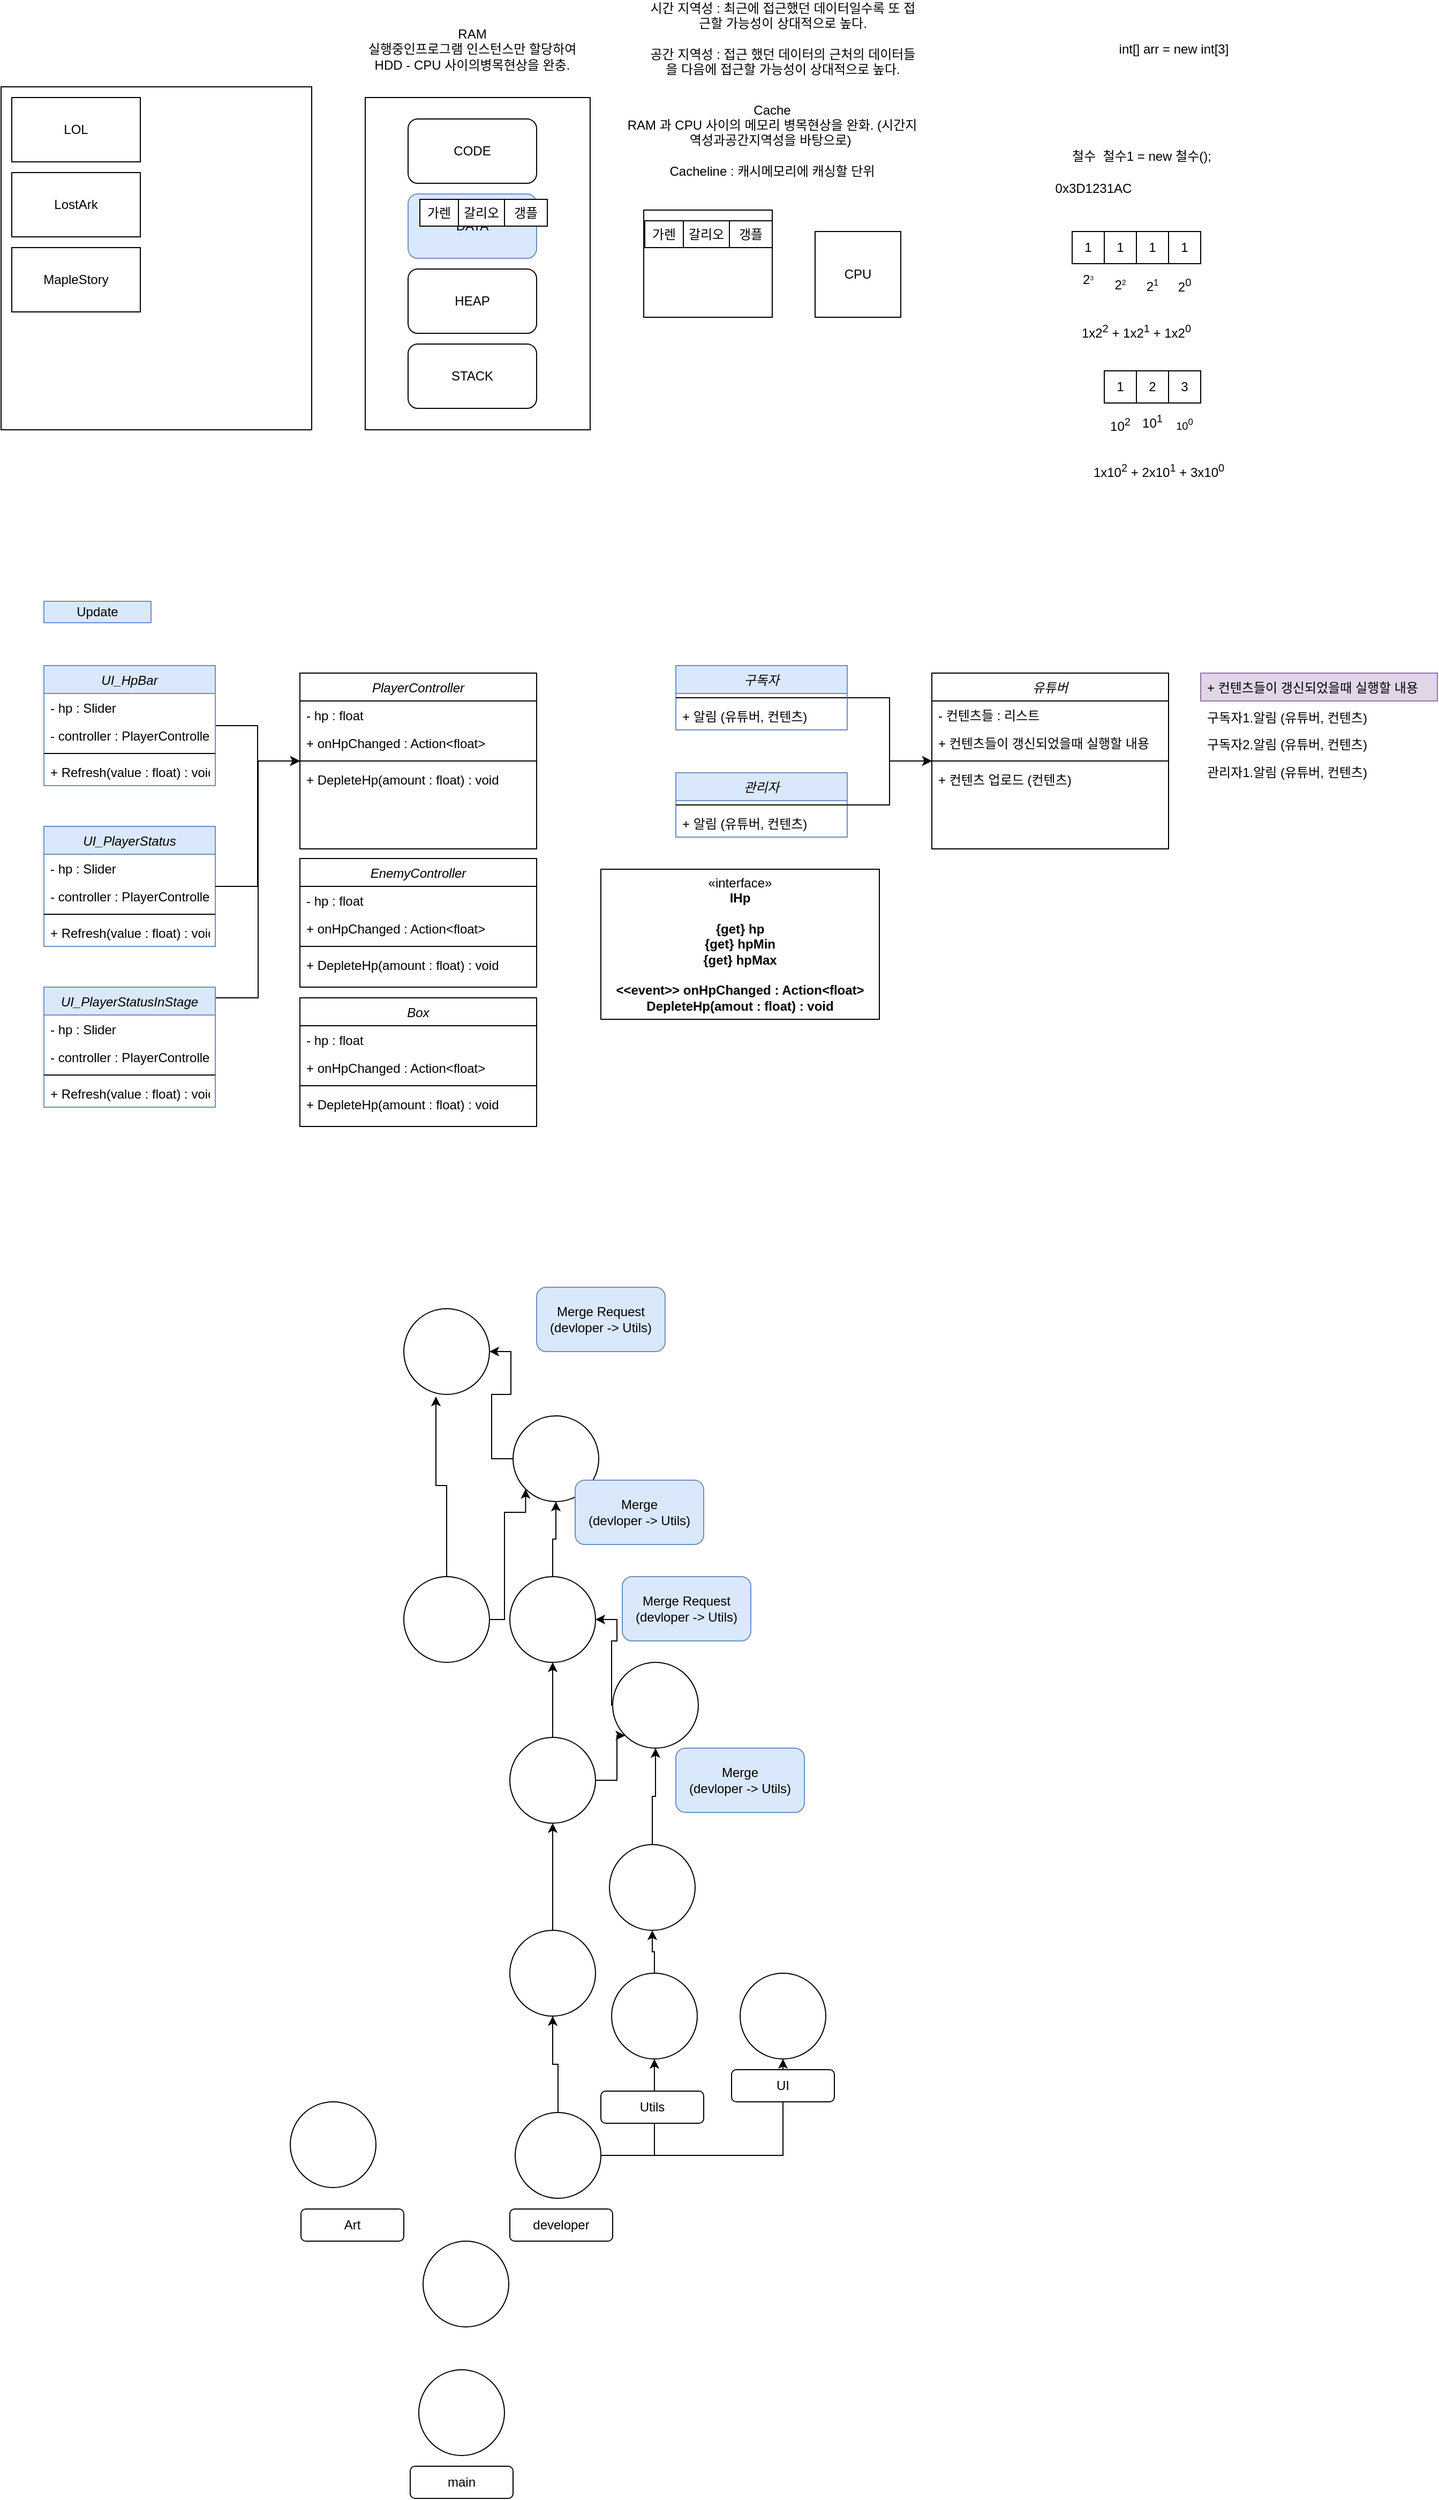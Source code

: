 <mxfile version="23.1.5" type="device">
  <diagram id="C5RBs43oDa-KdzZeNtuy" name="Page-1">
    <mxGraphModel dx="1434" dy="1949" grid="1" gridSize="10" guides="1" tooltips="1" connect="1" arrows="1" fold="1" page="1" pageScale="1" pageWidth="827" pageHeight="1169" math="0" shadow="0">
      <root>
        <mxCell id="WIyWlLk6GJQsqaUBKTNV-0" />
        <mxCell id="WIyWlLk6GJQsqaUBKTNV-1" parent="WIyWlLk6GJQsqaUBKTNV-0" />
        <mxCell id="0BfoN-vkNPgfxa_tuiva-5" value="" style="rounded=0;whiteSpace=wrap;html=1;" parent="WIyWlLk6GJQsqaUBKTNV-1" vertex="1">
          <mxGeometry x="340" y="20" width="210" height="310" as="geometry" />
        </mxCell>
        <mxCell id="zkfFHV4jXpPFQw0GAbJ--0" value="PlayerController" style="swimlane;fontStyle=2;align=center;verticalAlign=top;childLayout=stackLayout;horizontal=1;startSize=26;horizontalStack=0;resizeParent=1;resizeLast=0;collapsible=1;marginBottom=0;rounded=0;shadow=0;strokeWidth=1;" parent="WIyWlLk6GJQsqaUBKTNV-1" vertex="1">
          <mxGeometry x="279" y="557" width="221" height="164" as="geometry">
            <mxRectangle x="230" y="140" width="160" height="26" as="alternateBounds" />
          </mxGeometry>
        </mxCell>
        <mxCell id="zkfFHV4jXpPFQw0GAbJ--1" value="- hp : float" style="text;align=left;verticalAlign=top;spacingLeft=4;spacingRight=4;overflow=hidden;rotatable=0;points=[[0,0.5],[1,0.5]];portConstraint=eastwest;" parent="zkfFHV4jXpPFQw0GAbJ--0" vertex="1">
          <mxGeometry y="26" width="221" height="26" as="geometry" />
        </mxCell>
        <mxCell id="0BfoN-vkNPgfxa_tuiva-105" value="+ onHpChanged : Action&lt;float&gt;" style="text;align=left;verticalAlign=top;spacingLeft=4;spacingRight=4;overflow=hidden;rotatable=0;points=[[0,0.5],[1,0.5]];portConstraint=eastwest;" parent="zkfFHV4jXpPFQw0GAbJ--0" vertex="1">
          <mxGeometry y="52" width="221" height="26" as="geometry" />
        </mxCell>
        <mxCell id="zkfFHV4jXpPFQw0GAbJ--4" value="" style="line;html=1;strokeWidth=1;align=left;verticalAlign=middle;spacingTop=-1;spacingLeft=3;spacingRight=3;rotatable=0;labelPosition=right;points=[];portConstraint=eastwest;" parent="zkfFHV4jXpPFQw0GAbJ--0" vertex="1">
          <mxGeometry y="78" width="221" height="8" as="geometry" />
        </mxCell>
        <mxCell id="0BfoN-vkNPgfxa_tuiva-48" value="+ DepleteHp(amount : float) : void" style="text;align=left;verticalAlign=top;spacingLeft=4;spacingRight=4;overflow=hidden;rotatable=0;points=[[0,0.5],[1,0.5]];portConstraint=eastwest;" parent="zkfFHV4jXpPFQw0GAbJ--0" vertex="1">
          <mxGeometry y="86" width="221" height="26" as="geometry" />
        </mxCell>
        <mxCell id="0BfoN-vkNPgfxa_tuiva-0" value="CODE" style="rounded=1;whiteSpace=wrap;html=1;" parent="WIyWlLk6GJQsqaUBKTNV-1" vertex="1">
          <mxGeometry x="380" y="40" width="120" height="60" as="geometry" />
        </mxCell>
        <mxCell id="0BfoN-vkNPgfxa_tuiva-1" value="DATA" style="rounded=1;whiteSpace=wrap;html=1;fillColor=#dae8fc;strokeColor=#6c8ebf;" parent="WIyWlLk6GJQsqaUBKTNV-1" vertex="1">
          <mxGeometry x="380" y="110" width="120" height="60" as="geometry" />
        </mxCell>
        <mxCell id="0BfoN-vkNPgfxa_tuiva-2" value="HEAP" style="rounded=1;whiteSpace=wrap;html=1;" parent="WIyWlLk6GJQsqaUBKTNV-1" vertex="1">
          <mxGeometry x="380" y="180" width="120" height="60" as="geometry" />
        </mxCell>
        <mxCell id="0BfoN-vkNPgfxa_tuiva-3" value="STACK" style="rounded=1;whiteSpace=wrap;html=1;" parent="WIyWlLk6GJQsqaUBKTNV-1" vertex="1">
          <mxGeometry x="380" y="250" width="120" height="60" as="geometry" />
        </mxCell>
        <mxCell id="0BfoN-vkNPgfxa_tuiva-6" value="" style="rounded=0;whiteSpace=wrap;html=1;" parent="WIyWlLk6GJQsqaUBKTNV-1" vertex="1">
          <mxGeometry y="10" width="290" height="320" as="geometry" />
        </mxCell>
        <mxCell id="0BfoN-vkNPgfxa_tuiva-7" value="CPU" style="whiteSpace=wrap;html=1;aspect=fixed;" parent="WIyWlLk6GJQsqaUBKTNV-1" vertex="1">
          <mxGeometry x="760" y="145" width="80" height="80" as="geometry" />
        </mxCell>
        <mxCell id="0BfoN-vkNPgfxa_tuiva-8" value="LOL" style="rounded=0;whiteSpace=wrap;html=1;" parent="WIyWlLk6GJQsqaUBKTNV-1" vertex="1">
          <mxGeometry x="10" y="20" width="120" height="60" as="geometry" />
        </mxCell>
        <mxCell id="0BfoN-vkNPgfxa_tuiva-9" value="LostArk" style="rounded=0;whiteSpace=wrap;html=1;" parent="WIyWlLk6GJQsqaUBKTNV-1" vertex="1">
          <mxGeometry x="10" y="90" width="120" height="60" as="geometry" />
        </mxCell>
        <mxCell id="0BfoN-vkNPgfxa_tuiva-10" value="MapleStory" style="rounded=0;whiteSpace=wrap;html=1;" parent="WIyWlLk6GJQsqaUBKTNV-1" vertex="1">
          <mxGeometry x="10" y="160" width="120" height="60" as="geometry" />
        </mxCell>
        <mxCell id="0BfoN-vkNPgfxa_tuiva-11" value="int[] arr = new int[3]" style="text;html=1;align=center;verticalAlign=middle;whiteSpace=wrap;rounded=0;" parent="WIyWlLk6GJQsqaUBKTNV-1" vertex="1">
          <mxGeometry x="1020" y="-40" width="150" height="30" as="geometry" />
        </mxCell>
        <mxCell id="0BfoN-vkNPgfxa_tuiva-12" value="0x3D1231AC" style="text;html=1;align=center;verticalAlign=middle;whiteSpace=wrap;rounded=0;" parent="WIyWlLk6GJQsqaUBKTNV-1" vertex="1">
          <mxGeometry x="980" y="90" width="80" height="30" as="geometry" />
        </mxCell>
        <mxCell id="0BfoN-vkNPgfxa_tuiva-13" value="철수&amp;nbsp; 철수1 = new 철수();" style="text;html=1;align=center;verticalAlign=middle;whiteSpace=wrap;rounded=0;" parent="WIyWlLk6GJQsqaUBKTNV-1" vertex="1">
          <mxGeometry x="980" y="50" width="170" height="50" as="geometry" />
        </mxCell>
        <mxCell id="0BfoN-vkNPgfxa_tuiva-15" value="1" style="whiteSpace=wrap;html=1;aspect=fixed;" parent="WIyWlLk6GJQsqaUBKTNV-1" vertex="1">
          <mxGeometry x="1090" y="145" width="30" height="30" as="geometry" />
        </mxCell>
        <mxCell id="0BfoN-vkNPgfxa_tuiva-16" value="2&lt;sup&gt;0&lt;/sup&gt;" style="text;html=1;align=center;verticalAlign=middle;whiteSpace=wrap;rounded=0;" parent="WIyWlLk6GJQsqaUBKTNV-1" vertex="1">
          <mxGeometry x="1090" y="180" width="30" height="30" as="geometry" />
        </mxCell>
        <mxCell id="0BfoN-vkNPgfxa_tuiva-17" value="1" style="whiteSpace=wrap;html=1;aspect=fixed;" parent="WIyWlLk6GJQsqaUBKTNV-1" vertex="1">
          <mxGeometry x="1060" y="145" width="30" height="30" as="geometry" />
        </mxCell>
        <mxCell id="0BfoN-vkNPgfxa_tuiva-18" value="2&lt;span style=&quot;font-size: 10px;&quot;&gt;&lt;sup&gt;1&lt;/sup&gt;&lt;/span&gt;" style="text;html=1;align=center;verticalAlign=middle;whiteSpace=wrap;rounded=0;" parent="WIyWlLk6GJQsqaUBKTNV-1" vertex="1">
          <mxGeometry x="1060" y="180" width="30" height="30" as="geometry" />
        </mxCell>
        <mxCell id="0BfoN-vkNPgfxa_tuiva-19" value="1" style="whiteSpace=wrap;html=1;aspect=fixed;" parent="WIyWlLk6GJQsqaUBKTNV-1" vertex="1">
          <mxGeometry x="1030" y="145" width="30" height="30" as="geometry" />
        </mxCell>
        <mxCell id="0BfoN-vkNPgfxa_tuiva-20" value="2&lt;span style=&quot;font-size: 8.333px;&quot;&gt;&lt;sup&gt;2&lt;/sup&gt;&lt;/span&gt;" style="text;html=1;align=center;verticalAlign=middle;whiteSpace=wrap;rounded=0;" parent="WIyWlLk6GJQsqaUBKTNV-1" vertex="1">
          <mxGeometry x="1030" y="180" width="30" height="30" as="geometry" />
        </mxCell>
        <mxCell id="0BfoN-vkNPgfxa_tuiva-22" value="1x2&lt;sup&gt;2&lt;/sup&gt; + 1x2&lt;sup&gt;1&lt;/sup&gt; + 1x2&lt;sup&gt;0&lt;/sup&gt;" style="text;html=1;align=center;verticalAlign=middle;whiteSpace=wrap;rounded=0;" parent="WIyWlLk6GJQsqaUBKTNV-1" vertex="1">
          <mxGeometry x="990" y="210" width="140" height="55" as="geometry" />
        </mxCell>
        <mxCell id="0BfoN-vkNPgfxa_tuiva-23" value="1" style="whiteSpace=wrap;html=1;aspect=fixed;" parent="WIyWlLk6GJQsqaUBKTNV-1" vertex="1">
          <mxGeometry x="1000" y="145" width="30" height="30" as="geometry" />
        </mxCell>
        <mxCell id="0BfoN-vkNPgfxa_tuiva-25" value="2&lt;span style=&quot;font-size: 6.944px;&quot;&gt;&lt;sup&gt;3&lt;/sup&gt;&lt;/span&gt;" style="text;html=1;align=center;verticalAlign=middle;whiteSpace=wrap;rounded=0;" parent="WIyWlLk6GJQsqaUBKTNV-1" vertex="1">
          <mxGeometry x="1000" y="175" width="30" height="30" as="geometry" />
        </mxCell>
        <mxCell id="0BfoN-vkNPgfxa_tuiva-26" value="3" style="whiteSpace=wrap;html=1;aspect=fixed;" parent="WIyWlLk6GJQsqaUBKTNV-1" vertex="1">
          <mxGeometry x="1090" y="275" width="30" height="30" as="geometry" />
        </mxCell>
        <mxCell id="0BfoN-vkNPgfxa_tuiva-27" value="&lt;span style=&quot;font-size: 10px;&quot;&gt;10&lt;sup&gt;0&lt;/sup&gt;&lt;/span&gt;" style="text;html=1;align=center;verticalAlign=middle;whiteSpace=wrap;rounded=0;" parent="WIyWlLk6GJQsqaUBKTNV-1" vertex="1">
          <mxGeometry x="1090" y="310" width="30" height="30" as="geometry" />
        </mxCell>
        <mxCell id="0BfoN-vkNPgfxa_tuiva-28" value="2" style="whiteSpace=wrap;html=1;aspect=fixed;" parent="WIyWlLk6GJQsqaUBKTNV-1" vertex="1">
          <mxGeometry x="1060" y="275" width="30" height="30" as="geometry" />
        </mxCell>
        <mxCell id="0BfoN-vkNPgfxa_tuiva-29" value="&lt;sup style=&quot;&quot;&gt;&lt;span style=&quot;font-size: 12px;&quot;&gt;10&lt;sup&gt;1&lt;/sup&gt;&lt;/span&gt;&lt;/sup&gt;" style="text;html=1;align=center;verticalAlign=middle;whiteSpace=wrap;rounded=0;" parent="WIyWlLk6GJQsqaUBKTNV-1" vertex="1">
          <mxGeometry x="1060" y="310" width="30" height="30" as="geometry" />
        </mxCell>
        <mxCell id="0BfoN-vkNPgfxa_tuiva-30" value="1" style="whiteSpace=wrap;html=1;aspect=fixed;" parent="WIyWlLk6GJQsqaUBKTNV-1" vertex="1">
          <mxGeometry x="1030" y="275" width="30" height="30" as="geometry" />
        </mxCell>
        <mxCell id="0BfoN-vkNPgfxa_tuiva-31" value="10&lt;sup&gt;2&lt;/sup&gt;" style="text;html=1;align=center;verticalAlign=middle;whiteSpace=wrap;rounded=0;" parent="WIyWlLk6GJQsqaUBKTNV-1" vertex="1">
          <mxGeometry x="1030" y="310" width="30" height="30" as="geometry" />
        </mxCell>
        <mxCell id="0BfoN-vkNPgfxa_tuiva-32" value="1x10&lt;sup&gt;2&lt;/sup&gt; + 2x10&lt;sup&gt;1&lt;/sup&gt; + 3x10&lt;sup&gt;0&lt;/sup&gt;" style="text;html=1;align=center;verticalAlign=middle;whiteSpace=wrap;rounded=0;" parent="WIyWlLk6GJQsqaUBKTNV-1" vertex="1">
          <mxGeometry x="1011" y="340" width="140" height="55" as="geometry" />
        </mxCell>
        <mxCell id="0BfoN-vkNPgfxa_tuiva-33" value="RAM&lt;br&gt;실행중인프로그램 인스턴스만 할당하여 HDD - CPU 사이의병목현상을 완충." style="text;html=1;align=center;verticalAlign=middle;whiteSpace=wrap;rounded=0;" parent="WIyWlLk6GJQsqaUBKTNV-1" vertex="1">
          <mxGeometry x="330" y="-60" width="220" height="70" as="geometry" />
        </mxCell>
        <mxCell id="0BfoN-vkNPgfxa_tuiva-34" value="시간 지역성 : 최근에 접근했던 데이터일수록 또 접근할 가능성이 상대적으로 높다.&lt;br&gt;&lt;br&gt;공간 지역성 : 접근 했던 데이터의 근처의 데이터들을 다음에 접근할 가능성이 상대적으로 높다." style="text;html=1;align=center;verticalAlign=middle;whiteSpace=wrap;rounded=0;" parent="WIyWlLk6GJQsqaUBKTNV-1" vertex="1">
          <mxGeometry x="600" y="-70" width="260" height="70" as="geometry" />
        </mxCell>
        <mxCell id="0BfoN-vkNPgfxa_tuiva-35" value="" style="rounded=0;whiteSpace=wrap;html=1;" parent="WIyWlLk6GJQsqaUBKTNV-1" vertex="1">
          <mxGeometry x="600" y="125" width="120" height="100" as="geometry" />
        </mxCell>
        <mxCell id="0BfoN-vkNPgfxa_tuiva-36" value="가렌" style="rounded=0;whiteSpace=wrap;html=1;" parent="WIyWlLk6GJQsqaUBKTNV-1" vertex="1">
          <mxGeometry x="391" y="115" width="36" height="25" as="geometry" />
        </mxCell>
        <mxCell id="0BfoN-vkNPgfxa_tuiva-37" value="갈리오" style="rounded=0;whiteSpace=wrap;html=1;" parent="WIyWlLk6GJQsqaUBKTNV-1" vertex="1">
          <mxGeometry x="427" y="115" width="43" height="25" as="geometry" />
        </mxCell>
        <mxCell id="0BfoN-vkNPgfxa_tuiva-38" value="갱플" style="rounded=0;whiteSpace=wrap;html=1;" parent="WIyWlLk6GJQsqaUBKTNV-1" vertex="1">
          <mxGeometry x="470" y="115" width="40" height="25" as="geometry" />
        </mxCell>
        <mxCell id="0BfoN-vkNPgfxa_tuiva-40" value="가렌" style="rounded=0;whiteSpace=wrap;html=1;" parent="WIyWlLk6GJQsqaUBKTNV-1" vertex="1">
          <mxGeometry x="601" y="135" width="36" height="25" as="geometry" />
        </mxCell>
        <mxCell id="0BfoN-vkNPgfxa_tuiva-41" value="갈리오" style="rounded=0;whiteSpace=wrap;html=1;" parent="WIyWlLk6GJQsqaUBKTNV-1" vertex="1">
          <mxGeometry x="637" y="135" width="43" height="25" as="geometry" />
        </mxCell>
        <mxCell id="0BfoN-vkNPgfxa_tuiva-42" value="갱플" style="rounded=0;whiteSpace=wrap;html=1;" parent="WIyWlLk6GJQsqaUBKTNV-1" vertex="1">
          <mxGeometry x="680" y="135" width="40" height="25" as="geometry" />
        </mxCell>
        <mxCell id="0BfoN-vkNPgfxa_tuiva-44" value="Cache&lt;div&gt;RAM 과 CPU 사이의 메모리 병목현상을 완화. (시간지역성과공간지역성을 바탕으로)&amp;nbsp;&lt;/div&gt;&lt;div&gt;&lt;br&gt;&lt;/div&gt;&lt;div&gt;Cacheline : 캐시메모리에 캐싱할 단위&lt;/div&gt;" style="text;html=1;align=center;verticalAlign=middle;whiteSpace=wrap;rounded=0;" parent="WIyWlLk6GJQsqaUBKTNV-1" vertex="1">
          <mxGeometry x="580" y="20" width="280" height="80" as="geometry" />
        </mxCell>
        <mxCell id="0BfoN-vkNPgfxa_tuiva-64" style="edgeStyle=orthogonalEdgeStyle;rounded=0;orthogonalLoop=1;jettySize=auto;html=1;" parent="WIyWlLk6GJQsqaUBKTNV-1" source="0BfoN-vkNPgfxa_tuiva-45" target="zkfFHV4jXpPFQw0GAbJ--0" edge="1">
          <mxGeometry relative="1" as="geometry" />
        </mxCell>
        <mxCell id="0BfoN-vkNPgfxa_tuiva-45" value="UI_HpBar" style="swimlane;fontStyle=2;align=center;verticalAlign=top;childLayout=stackLayout;horizontal=1;startSize=26;horizontalStack=0;resizeParent=1;resizeLast=0;collapsible=1;marginBottom=0;rounded=0;shadow=0;strokeWidth=1;fillColor=#dae8fc;strokeColor=#6c8ebf;" parent="WIyWlLk6GJQsqaUBKTNV-1" vertex="1">
          <mxGeometry x="40" y="550" width="160" height="112" as="geometry">
            <mxRectangle x="230" y="140" width="160" height="26" as="alternateBounds" />
          </mxGeometry>
        </mxCell>
        <mxCell id="0BfoN-vkNPgfxa_tuiva-46" value="- hp : Slider" style="text;align=left;verticalAlign=top;spacingLeft=4;spacingRight=4;overflow=hidden;rotatable=0;points=[[0,0.5],[1,0.5]];portConstraint=eastwest;" parent="0BfoN-vkNPgfxa_tuiva-45" vertex="1">
          <mxGeometry y="26" width="160" height="26" as="geometry" />
        </mxCell>
        <mxCell id="0BfoN-vkNPgfxa_tuiva-67" value="- controller : PlayerController" style="text;align=left;verticalAlign=top;spacingLeft=4;spacingRight=4;overflow=hidden;rotatable=0;points=[[0,0.5],[1,0.5]];portConstraint=eastwest;" parent="0BfoN-vkNPgfxa_tuiva-45" vertex="1">
          <mxGeometry y="52" width="160" height="26" as="geometry" />
        </mxCell>
        <mxCell id="0BfoN-vkNPgfxa_tuiva-47" value="" style="line;html=1;strokeWidth=1;align=left;verticalAlign=middle;spacingTop=-1;spacingLeft=3;spacingRight=3;rotatable=0;labelPosition=right;points=[];portConstraint=eastwest;" parent="0BfoN-vkNPgfxa_tuiva-45" vertex="1">
          <mxGeometry y="78" width="160" height="8" as="geometry" />
        </mxCell>
        <mxCell id="0BfoN-vkNPgfxa_tuiva-50" value="+ Refresh(value : float) : void" style="text;align=left;verticalAlign=top;spacingLeft=4;spacingRight=4;overflow=hidden;rotatable=0;points=[[0,0.5],[1,0.5]];portConstraint=eastwest;" parent="0BfoN-vkNPgfxa_tuiva-45" vertex="1">
          <mxGeometry y="86" width="160" height="26" as="geometry" />
        </mxCell>
        <mxCell id="0BfoN-vkNPgfxa_tuiva-52" value="UI_PlayerStatus" style="swimlane;fontStyle=2;align=center;verticalAlign=top;childLayout=stackLayout;horizontal=1;startSize=26;horizontalStack=0;resizeParent=1;resizeLast=0;collapsible=1;marginBottom=0;rounded=0;shadow=0;strokeWidth=1;fillColor=#dae8fc;strokeColor=#6c8ebf;" parent="WIyWlLk6GJQsqaUBKTNV-1" vertex="1">
          <mxGeometry x="40" y="700" width="160" height="112" as="geometry">
            <mxRectangle x="230" y="140" width="160" height="26" as="alternateBounds" />
          </mxGeometry>
        </mxCell>
        <mxCell id="0BfoN-vkNPgfxa_tuiva-53" value="- hp : Slider" style="text;align=left;verticalAlign=top;spacingLeft=4;spacingRight=4;overflow=hidden;rotatable=0;points=[[0,0.5],[1,0.5]];portConstraint=eastwest;" parent="0BfoN-vkNPgfxa_tuiva-52" vertex="1">
          <mxGeometry y="26" width="160" height="26" as="geometry" />
        </mxCell>
        <mxCell id="0BfoN-vkNPgfxa_tuiva-68" value="- controller : PlayerController" style="text;align=left;verticalAlign=top;spacingLeft=4;spacingRight=4;overflow=hidden;rotatable=0;points=[[0,0.5],[1,0.5]];portConstraint=eastwest;" parent="0BfoN-vkNPgfxa_tuiva-52" vertex="1">
          <mxGeometry y="52" width="160" height="26" as="geometry" />
        </mxCell>
        <mxCell id="0BfoN-vkNPgfxa_tuiva-54" value="" style="line;html=1;strokeWidth=1;align=left;verticalAlign=middle;spacingTop=-1;spacingLeft=3;spacingRight=3;rotatable=0;labelPosition=right;points=[];portConstraint=eastwest;" parent="0BfoN-vkNPgfxa_tuiva-52" vertex="1">
          <mxGeometry y="78" width="160" height="8" as="geometry" />
        </mxCell>
        <mxCell id="0BfoN-vkNPgfxa_tuiva-55" value="+ Refresh(value : float) : void" style="text;align=left;verticalAlign=top;spacingLeft=4;spacingRight=4;overflow=hidden;rotatable=0;points=[[0,0.5],[1,0.5]];portConstraint=eastwest;" parent="0BfoN-vkNPgfxa_tuiva-52" vertex="1">
          <mxGeometry y="86" width="160" height="26" as="geometry" />
        </mxCell>
        <mxCell id="0BfoN-vkNPgfxa_tuiva-66" style="edgeStyle=orthogonalEdgeStyle;rounded=0;orthogonalLoop=1;jettySize=auto;html=1;" parent="WIyWlLk6GJQsqaUBKTNV-1" source="0BfoN-vkNPgfxa_tuiva-56" target="zkfFHV4jXpPFQw0GAbJ--0" edge="1">
          <mxGeometry relative="1" as="geometry">
            <Array as="points">
              <mxPoint x="240" y="860" />
              <mxPoint x="240" y="639" />
            </Array>
          </mxGeometry>
        </mxCell>
        <mxCell id="0BfoN-vkNPgfxa_tuiva-56" value="UI_PlayerStatusInStage" style="swimlane;fontStyle=2;align=center;verticalAlign=top;childLayout=stackLayout;horizontal=1;startSize=26;horizontalStack=0;resizeParent=1;resizeLast=0;collapsible=1;marginBottom=0;rounded=0;shadow=0;strokeWidth=1;fillColor=#dae8fc;strokeColor=#6c8ebf;" parent="WIyWlLk6GJQsqaUBKTNV-1" vertex="1">
          <mxGeometry x="40" y="850" width="160" height="112" as="geometry">
            <mxRectangle x="230" y="140" width="160" height="26" as="alternateBounds" />
          </mxGeometry>
        </mxCell>
        <mxCell id="0BfoN-vkNPgfxa_tuiva-57" value="- hp : Slider" style="text;align=left;verticalAlign=top;spacingLeft=4;spacingRight=4;overflow=hidden;rotatable=0;points=[[0,0.5],[1,0.5]];portConstraint=eastwest;" parent="0BfoN-vkNPgfxa_tuiva-56" vertex="1">
          <mxGeometry y="26" width="160" height="26" as="geometry" />
        </mxCell>
        <mxCell id="0BfoN-vkNPgfxa_tuiva-69" value="- controller : PlayerController" style="text;align=left;verticalAlign=top;spacingLeft=4;spacingRight=4;overflow=hidden;rotatable=0;points=[[0,0.5],[1,0.5]];portConstraint=eastwest;" parent="0BfoN-vkNPgfxa_tuiva-56" vertex="1">
          <mxGeometry y="52" width="160" height="26" as="geometry" />
        </mxCell>
        <mxCell id="0BfoN-vkNPgfxa_tuiva-58" value="" style="line;html=1;strokeWidth=1;align=left;verticalAlign=middle;spacingTop=-1;spacingLeft=3;spacingRight=3;rotatable=0;labelPosition=right;points=[];portConstraint=eastwest;" parent="0BfoN-vkNPgfxa_tuiva-56" vertex="1">
          <mxGeometry y="78" width="160" height="8" as="geometry" />
        </mxCell>
        <mxCell id="0BfoN-vkNPgfxa_tuiva-59" value="+ Refresh(value : float) : void" style="text;align=left;verticalAlign=top;spacingLeft=4;spacingRight=4;overflow=hidden;rotatable=0;points=[[0,0.5],[1,0.5]];portConstraint=eastwest;" parent="0BfoN-vkNPgfxa_tuiva-56" vertex="1">
          <mxGeometry y="86" width="160" height="26" as="geometry" />
        </mxCell>
        <mxCell id="0BfoN-vkNPgfxa_tuiva-65" style="edgeStyle=orthogonalEdgeStyle;rounded=0;orthogonalLoop=1;jettySize=auto;html=1;" parent="WIyWlLk6GJQsqaUBKTNV-1" source="0BfoN-vkNPgfxa_tuiva-52" target="zkfFHV4jXpPFQw0GAbJ--0" edge="1">
          <mxGeometry relative="1" as="geometry" />
        </mxCell>
        <mxCell id="0BfoN-vkNPgfxa_tuiva-71" value="Update" style="rounded=0;whiteSpace=wrap;html=1;fillColor=#dae8fc;strokeColor=#6c8ebf;" parent="WIyWlLk6GJQsqaUBKTNV-1" vertex="1">
          <mxGeometry x="40" y="490" width="100" height="20" as="geometry" />
        </mxCell>
        <mxCell id="0BfoN-vkNPgfxa_tuiva-77" value="유튜버" style="swimlane;fontStyle=2;align=center;verticalAlign=top;childLayout=stackLayout;horizontal=1;startSize=26;horizontalStack=0;resizeParent=1;resizeLast=0;collapsible=1;marginBottom=0;rounded=0;shadow=0;strokeWidth=1;" parent="WIyWlLk6GJQsqaUBKTNV-1" vertex="1">
          <mxGeometry x="869" y="557" width="221" height="164" as="geometry">
            <mxRectangle x="230" y="140" width="160" height="26" as="alternateBounds" />
          </mxGeometry>
        </mxCell>
        <mxCell id="0BfoN-vkNPgfxa_tuiva-78" value="- 컨텐츠들 : 리스트" style="text;align=left;verticalAlign=top;spacingLeft=4;spacingRight=4;overflow=hidden;rotatable=0;points=[[0,0.5],[1,0.5]];portConstraint=eastwest;" parent="0BfoN-vkNPgfxa_tuiva-77" vertex="1">
          <mxGeometry y="26" width="221" height="26" as="geometry" />
        </mxCell>
        <mxCell id="0BfoN-vkNPgfxa_tuiva-100" value="+ 컨텐츠들이 갱신되었을때 실행할 내용" style="text;align=left;verticalAlign=top;spacingLeft=4;spacingRight=4;overflow=hidden;rotatable=0;points=[[0,0.5],[1,0.5]];portConstraint=eastwest;" parent="0BfoN-vkNPgfxa_tuiva-77" vertex="1">
          <mxGeometry y="52" width="221" height="26" as="geometry" />
        </mxCell>
        <mxCell id="0BfoN-vkNPgfxa_tuiva-79" value="" style="line;html=1;strokeWidth=1;align=left;verticalAlign=middle;spacingTop=-1;spacingLeft=3;spacingRight=3;rotatable=0;labelPosition=right;points=[];portConstraint=eastwest;" parent="0BfoN-vkNPgfxa_tuiva-77" vertex="1">
          <mxGeometry y="78" width="221" height="8" as="geometry" />
        </mxCell>
        <mxCell id="0BfoN-vkNPgfxa_tuiva-80" value="+ 컨텐츠 업로드 (컨텐츠)" style="text;align=left;verticalAlign=top;spacingLeft=4;spacingRight=4;overflow=hidden;rotatable=0;points=[[0,0.5],[1,0.5]];portConstraint=eastwest;" parent="0BfoN-vkNPgfxa_tuiva-77" vertex="1">
          <mxGeometry y="86" width="221" height="26" as="geometry" />
        </mxCell>
        <mxCell id="0BfoN-vkNPgfxa_tuiva-81" style="edgeStyle=orthogonalEdgeStyle;rounded=0;orthogonalLoop=1;jettySize=auto;html=1;" parent="WIyWlLk6GJQsqaUBKTNV-1" source="0BfoN-vkNPgfxa_tuiva-82" target="0BfoN-vkNPgfxa_tuiva-77" edge="1">
          <mxGeometry relative="1" as="geometry" />
        </mxCell>
        <mxCell id="0BfoN-vkNPgfxa_tuiva-82" value="구독자" style="swimlane;fontStyle=2;align=center;verticalAlign=top;childLayout=stackLayout;horizontal=1;startSize=26;horizontalStack=0;resizeParent=1;resizeLast=0;collapsible=1;marginBottom=0;rounded=0;shadow=0;strokeWidth=1;fillColor=#dae8fc;strokeColor=#6c8ebf;" parent="WIyWlLk6GJQsqaUBKTNV-1" vertex="1">
          <mxGeometry x="630" y="550" width="160" height="60" as="geometry">
            <mxRectangle x="230" y="140" width="160" height="26" as="alternateBounds" />
          </mxGeometry>
        </mxCell>
        <mxCell id="0BfoN-vkNPgfxa_tuiva-85" value="" style="line;html=1;strokeWidth=1;align=left;verticalAlign=middle;spacingTop=-1;spacingLeft=3;spacingRight=3;rotatable=0;labelPosition=right;points=[];portConstraint=eastwest;" parent="0BfoN-vkNPgfxa_tuiva-82" vertex="1">
          <mxGeometry y="26" width="160" height="8" as="geometry" />
        </mxCell>
        <mxCell id="0BfoN-vkNPgfxa_tuiva-86" value="+ 알림 (유튜버, 컨텐츠)" style="text;align=left;verticalAlign=top;spacingLeft=4;spacingRight=4;overflow=hidden;rotatable=0;points=[[0,0.5],[1,0.5]];portConstraint=eastwest;" parent="0BfoN-vkNPgfxa_tuiva-82" vertex="1">
          <mxGeometry y="34" width="160" height="26" as="geometry" />
        </mxCell>
        <mxCell id="0BfoN-vkNPgfxa_tuiva-87" value="관리자" style="swimlane;fontStyle=2;align=center;verticalAlign=top;childLayout=stackLayout;horizontal=1;startSize=26;horizontalStack=0;resizeParent=1;resizeLast=0;collapsible=1;marginBottom=0;rounded=0;shadow=0;strokeWidth=1;fillColor=#dae8fc;strokeColor=#6c8ebf;" parent="WIyWlLk6GJQsqaUBKTNV-1" vertex="1">
          <mxGeometry x="630" y="650" width="160" height="60" as="geometry">
            <mxRectangle x="230" y="140" width="160" height="26" as="alternateBounds" />
          </mxGeometry>
        </mxCell>
        <mxCell id="0BfoN-vkNPgfxa_tuiva-90" value="" style="line;html=1;strokeWidth=1;align=left;verticalAlign=middle;spacingTop=-1;spacingLeft=3;spacingRight=3;rotatable=0;labelPosition=right;points=[];portConstraint=eastwest;" parent="0BfoN-vkNPgfxa_tuiva-87" vertex="1">
          <mxGeometry y="26" width="160" height="8" as="geometry" />
        </mxCell>
        <mxCell id="0BfoN-vkNPgfxa_tuiva-99" value="+ 알림 (유튜버, 컨텐츠)" style="text;align=left;verticalAlign=top;spacingLeft=4;spacingRight=4;overflow=hidden;rotatable=0;points=[[0,0.5],[1,0.5]];portConstraint=eastwest;" parent="0BfoN-vkNPgfxa_tuiva-87" vertex="1">
          <mxGeometry y="34" width="160" height="26" as="geometry" />
        </mxCell>
        <mxCell id="0BfoN-vkNPgfxa_tuiva-98" style="edgeStyle=orthogonalEdgeStyle;rounded=0;orthogonalLoop=1;jettySize=auto;html=1;" parent="WIyWlLk6GJQsqaUBKTNV-1" source="0BfoN-vkNPgfxa_tuiva-87" target="0BfoN-vkNPgfxa_tuiva-77" edge="1">
          <mxGeometry relative="1" as="geometry" />
        </mxCell>
        <mxCell id="0BfoN-vkNPgfxa_tuiva-101" value="+ 컨텐츠들이 갱신되었을때 실행할 내용" style="text;align=left;verticalAlign=top;spacingLeft=4;spacingRight=4;overflow=hidden;rotatable=0;points=[[0,0.5],[1,0.5]];portConstraint=eastwest;fillColor=#e1d5e7;strokeColor=#9673a6;" parent="WIyWlLk6GJQsqaUBKTNV-1" vertex="1">
          <mxGeometry x="1120" y="557" width="221" height="26" as="geometry" />
        </mxCell>
        <mxCell id="0BfoN-vkNPgfxa_tuiva-102" value="구독자1.알림 (유튜버, 컨텐츠)" style="text;align=left;verticalAlign=top;spacingLeft=4;spacingRight=4;overflow=hidden;rotatable=0;points=[[0,0.5],[1,0.5]];portConstraint=eastwest;" parent="WIyWlLk6GJQsqaUBKTNV-1" vertex="1">
          <mxGeometry x="1120" y="585" width="200" height="26" as="geometry" />
        </mxCell>
        <mxCell id="0BfoN-vkNPgfxa_tuiva-103" value="구독자2.알림 (유튜버, 컨텐츠)" style="text;align=left;verticalAlign=top;spacingLeft=4;spacingRight=4;overflow=hidden;rotatable=0;points=[[0,0.5],[1,0.5]];portConstraint=eastwest;" parent="WIyWlLk6GJQsqaUBKTNV-1" vertex="1">
          <mxGeometry x="1120" y="610" width="200" height="26" as="geometry" />
        </mxCell>
        <mxCell id="0BfoN-vkNPgfxa_tuiva-104" value="관리자1.알림 (유튜버, 컨텐츠)" style="text;align=left;verticalAlign=top;spacingLeft=4;spacingRight=4;overflow=hidden;rotatable=0;points=[[0,0.5],[1,0.5]];portConstraint=eastwest;" parent="WIyWlLk6GJQsqaUBKTNV-1" vertex="1">
          <mxGeometry x="1120" y="636" width="200" height="26" as="geometry" />
        </mxCell>
        <mxCell id="0BfoN-vkNPgfxa_tuiva-106" value="EnemyController" style="swimlane;fontStyle=2;align=center;verticalAlign=top;childLayout=stackLayout;horizontal=1;startSize=26;horizontalStack=0;resizeParent=1;resizeLast=0;collapsible=1;marginBottom=0;rounded=0;shadow=0;strokeWidth=1;" parent="WIyWlLk6GJQsqaUBKTNV-1" vertex="1">
          <mxGeometry x="279" y="730" width="221" height="120" as="geometry">
            <mxRectangle x="230" y="140" width="160" height="26" as="alternateBounds" />
          </mxGeometry>
        </mxCell>
        <mxCell id="0BfoN-vkNPgfxa_tuiva-107" value="- hp : float" style="text;align=left;verticalAlign=top;spacingLeft=4;spacingRight=4;overflow=hidden;rotatable=0;points=[[0,0.5],[1,0.5]];portConstraint=eastwest;" parent="0BfoN-vkNPgfxa_tuiva-106" vertex="1">
          <mxGeometry y="26" width="221" height="26" as="geometry" />
        </mxCell>
        <mxCell id="0BfoN-vkNPgfxa_tuiva-108" value="+ onHpChanged : Action&lt;float&gt;" style="text;align=left;verticalAlign=top;spacingLeft=4;spacingRight=4;overflow=hidden;rotatable=0;points=[[0,0.5],[1,0.5]];portConstraint=eastwest;" parent="0BfoN-vkNPgfxa_tuiva-106" vertex="1">
          <mxGeometry y="52" width="221" height="26" as="geometry" />
        </mxCell>
        <mxCell id="0BfoN-vkNPgfxa_tuiva-109" value="" style="line;html=1;strokeWidth=1;align=left;verticalAlign=middle;spacingTop=-1;spacingLeft=3;spacingRight=3;rotatable=0;labelPosition=right;points=[];portConstraint=eastwest;" parent="0BfoN-vkNPgfxa_tuiva-106" vertex="1">
          <mxGeometry y="78" width="221" height="8" as="geometry" />
        </mxCell>
        <mxCell id="0BfoN-vkNPgfxa_tuiva-110" value="+ DepleteHp(amount : float) : void" style="text;align=left;verticalAlign=top;spacingLeft=4;spacingRight=4;overflow=hidden;rotatable=0;points=[[0,0.5],[1,0.5]];portConstraint=eastwest;" parent="0BfoN-vkNPgfxa_tuiva-106" vertex="1">
          <mxGeometry y="86" width="221" height="26" as="geometry" />
        </mxCell>
        <mxCell id="0BfoN-vkNPgfxa_tuiva-111" value="Box" style="swimlane;fontStyle=2;align=center;verticalAlign=top;childLayout=stackLayout;horizontal=1;startSize=26;horizontalStack=0;resizeParent=1;resizeLast=0;collapsible=1;marginBottom=0;rounded=0;shadow=0;strokeWidth=1;" parent="WIyWlLk6GJQsqaUBKTNV-1" vertex="1">
          <mxGeometry x="279" y="860" width="221" height="120" as="geometry">
            <mxRectangle x="230" y="140" width="160" height="26" as="alternateBounds" />
          </mxGeometry>
        </mxCell>
        <mxCell id="0BfoN-vkNPgfxa_tuiva-112" value="- hp : float" style="text;align=left;verticalAlign=top;spacingLeft=4;spacingRight=4;overflow=hidden;rotatable=0;points=[[0,0.5],[1,0.5]];portConstraint=eastwest;" parent="0BfoN-vkNPgfxa_tuiva-111" vertex="1">
          <mxGeometry y="26" width="221" height="26" as="geometry" />
        </mxCell>
        <mxCell id="0BfoN-vkNPgfxa_tuiva-113" value="+ onHpChanged : Action&lt;float&gt;" style="text;align=left;verticalAlign=top;spacingLeft=4;spacingRight=4;overflow=hidden;rotatable=0;points=[[0,0.5],[1,0.5]];portConstraint=eastwest;" parent="0BfoN-vkNPgfxa_tuiva-111" vertex="1">
          <mxGeometry y="52" width="221" height="26" as="geometry" />
        </mxCell>
        <mxCell id="0BfoN-vkNPgfxa_tuiva-114" value="" style="line;html=1;strokeWidth=1;align=left;verticalAlign=middle;spacingTop=-1;spacingLeft=3;spacingRight=3;rotatable=0;labelPosition=right;points=[];portConstraint=eastwest;" parent="0BfoN-vkNPgfxa_tuiva-111" vertex="1">
          <mxGeometry y="78" width="221" height="8" as="geometry" />
        </mxCell>
        <mxCell id="0BfoN-vkNPgfxa_tuiva-115" value="+ DepleteHp(amount : float) : void" style="text;align=left;verticalAlign=top;spacingLeft=4;spacingRight=4;overflow=hidden;rotatable=0;points=[[0,0.5],[1,0.5]];portConstraint=eastwest;" parent="0BfoN-vkNPgfxa_tuiva-111" vertex="1">
          <mxGeometry y="86" width="221" height="26" as="geometry" />
        </mxCell>
        <mxCell id="0BfoN-vkNPgfxa_tuiva-116" value="«interface»&lt;br&gt;&lt;b&gt;IHp&lt;br&gt;&lt;br&gt;{get} hp&lt;br&gt;{get} hpMin&lt;br&gt;{get} hpMax&lt;br&gt;&lt;br&gt;&amp;lt;&amp;lt;event&amp;gt;&amp;gt; onHpChanged : Action&amp;lt;float&amp;gt;&lt;br&gt;DepleteHp(amout : float) : void&lt;br&gt;&lt;/b&gt;" style="html=1;whiteSpace=wrap;" parent="WIyWlLk6GJQsqaUBKTNV-1" vertex="1">
          <mxGeometry x="560" y="740" width="260" height="140" as="geometry" />
        </mxCell>
        <mxCell id="ReclYPFQA4QxndCCHNVq-8" value="" style="shape=image;verticalLabelPosition=bottom;labelBackgroundColor=default;verticalAlign=top;aspect=fixed;imageAspect=0;image=https://cdn-icons-png.flaticon.com/512/7105/7105071.png;" vertex="1" parent="WIyWlLk6GJQsqaUBKTNV-1">
          <mxGeometry x="100" y="1550" width="668" height="668" as="geometry" />
        </mxCell>
        <mxCell id="ReclYPFQA4QxndCCHNVq-9" value="" style="ellipse;whiteSpace=wrap;html=1;aspect=fixed;" vertex="1" parent="WIyWlLk6GJQsqaUBKTNV-1">
          <mxGeometry x="390" y="2140" width="80" height="80" as="geometry" />
        </mxCell>
        <mxCell id="ReclYPFQA4QxndCCHNVq-10" value="main" style="rounded=1;whiteSpace=wrap;html=1;" vertex="1" parent="WIyWlLk6GJQsqaUBKTNV-1">
          <mxGeometry x="382" y="2230" width="96" height="30" as="geometry" />
        </mxCell>
        <mxCell id="ReclYPFQA4QxndCCHNVq-11" value="" style="ellipse;whiteSpace=wrap;html=1;aspect=fixed;" vertex="1" parent="WIyWlLk6GJQsqaUBKTNV-1">
          <mxGeometry x="394" y="2020" width="80" height="80" as="geometry" />
        </mxCell>
        <mxCell id="ReclYPFQA4QxndCCHNVq-12" value="developer" style="rounded=1;whiteSpace=wrap;html=1;" vertex="1" parent="WIyWlLk6GJQsqaUBKTNV-1">
          <mxGeometry x="475" y="1990" width="96" height="30" as="geometry" />
        </mxCell>
        <mxCell id="ReclYPFQA4QxndCCHNVq-13" value="Art" style="rounded=1;whiteSpace=wrap;html=1;" vertex="1" parent="WIyWlLk6GJQsqaUBKTNV-1">
          <mxGeometry x="280" y="1990" width="96" height="30" as="geometry" />
        </mxCell>
        <mxCell id="ReclYPFQA4QxndCCHNVq-21" style="edgeStyle=orthogonalEdgeStyle;rounded=0;orthogonalLoop=1;jettySize=auto;html=1;" edge="1" parent="WIyWlLk6GJQsqaUBKTNV-1" source="ReclYPFQA4QxndCCHNVq-14" target="ReclYPFQA4QxndCCHNVq-18">
          <mxGeometry relative="1" as="geometry" />
        </mxCell>
        <mxCell id="ReclYPFQA4QxndCCHNVq-22" style="edgeStyle=orthogonalEdgeStyle;rounded=0;orthogonalLoop=1;jettySize=auto;html=1;" edge="1" parent="WIyWlLk6GJQsqaUBKTNV-1" source="ReclYPFQA4QxndCCHNVq-14" target="ReclYPFQA4QxndCCHNVq-16">
          <mxGeometry relative="1" as="geometry" />
        </mxCell>
        <mxCell id="ReclYPFQA4QxndCCHNVq-27" style="edgeStyle=orthogonalEdgeStyle;rounded=0;orthogonalLoop=1;jettySize=auto;html=1;" edge="1" parent="WIyWlLk6GJQsqaUBKTNV-1" source="ReclYPFQA4QxndCCHNVq-14" target="ReclYPFQA4QxndCCHNVq-25">
          <mxGeometry relative="1" as="geometry" />
        </mxCell>
        <mxCell id="ReclYPFQA4QxndCCHNVq-14" value="" style="ellipse;whiteSpace=wrap;html=1;aspect=fixed;" vertex="1" parent="WIyWlLk6GJQsqaUBKTNV-1">
          <mxGeometry x="480" y="1900" width="80" height="80" as="geometry" />
        </mxCell>
        <mxCell id="ReclYPFQA4QxndCCHNVq-15" value="" style="ellipse;whiteSpace=wrap;html=1;aspect=fixed;" vertex="1" parent="WIyWlLk6GJQsqaUBKTNV-1">
          <mxGeometry x="270" y="1890" width="80" height="80" as="geometry" />
        </mxCell>
        <mxCell id="ReclYPFQA4QxndCCHNVq-24" style="edgeStyle=orthogonalEdgeStyle;rounded=0;orthogonalLoop=1;jettySize=auto;html=1;entryX=0.5;entryY=1;entryDx=0;entryDy=0;" edge="1" parent="WIyWlLk6GJQsqaUBKTNV-1" source="ReclYPFQA4QxndCCHNVq-16" target="ReclYPFQA4QxndCCHNVq-23">
          <mxGeometry relative="1" as="geometry" />
        </mxCell>
        <mxCell id="ReclYPFQA4QxndCCHNVq-16" value="" style="ellipse;whiteSpace=wrap;html=1;aspect=fixed;" vertex="1" parent="WIyWlLk6GJQsqaUBKTNV-1">
          <mxGeometry x="570" y="1770" width="80" height="80" as="geometry" />
        </mxCell>
        <mxCell id="ReclYPFQA4QxndCCHNVq-17" value="Utils" style="rounded=1;whiteSpace=wrap;html=1;" vertex="1" parent="WIyWlLk6GJQsqaUBKTNV-1">
          <mxGeometry x="560" y="1880" width="96" height="30" as="geometry" />
        </mxCell>
        <mxCell id="ReclYPFQA4QxndCCHNVq-18" value="" style="ellipse;whiteSpace=wrap;html=1;aspect=fixed;" vertex="1" parent="WIyWlLk6GJQsqaUBKTNV-1">
          <mxGeometry x="690" y="1770" width="80" height="80" as="geometry" />
        </mxCell>
        <mxCell id="ReclYPFQA4QxndCCHNVq-19" value="UI" style="rounded=1;whiteSpace=wrap;html=1;" vertex="1" parent="WIyWlLk6GJQsqaUBKTNV-1">
          <mxGeometry x="682" y="1860" width="96" height="30" as="geometry" />
        </mxCell>
        <mxCell id="ReclYPFQA4QxndCCHNVq-30" style="edgeStyle=orthogonalEdgeStyle;rounded=0;orthogonalLoop=1;jettySize=auto;html=1;entryX=0.5;entryY=1;entryDx=0;entryDy=0;" edge="1" parent="WIyWlLk6GJQsqaUBKTNV-1" source="ReclYPFQA4QxndCCHNVq-23" target="ReclYPFQA4QxndCCHNVq-29">
          <mxGeometry relative="1" as="geometry" />
        </mxCell>
        <mxCell id="ReclYPFQA4QxndCCHNVq-23" value="" style="ellipse;whiteSpace=wrap;html=1;aspect=fixed;" vertex="1" parent="WIyWlLk6GJQsqaUBKTNV-1">
          <mxGeometry x="568" y="1650" width="80" height="80" as="geometry" />
        </mxCell>
        <mxCell id="ReclYPFQA4QxndCCHNVq-28" style="edgeStyle=orthogonalEdgeStyle;rounded=0;orthogonalLoop=1;jettySize=auto;html=1;entryX=0.5;entryY=1;entryDx=0;entryDy=0;" edge="1" parent="WIyWlLk6GJQsqaUBKTNV-1" source="ReclYPFQA4QxndCCHNVq-25" target="ReclYPFQA4QxndCCHNVq-26">
          <mxGeometry relative="1" as="geometry" />
        </mxCell>
        <mxCell id="ReclYPFQA4QxndCCHNVq-25" value="" style="ellipse;whiteSpace=wrap;html=1;aspect=fixed;" vertex="1" parent="WIyWlLk6GJQsqaUBKTNV-1">
          <mxGeometry x="475" y="1730" width="80" height="80" as="geometry" />
        </mxCell>
        <mxCell id="ReclYPFQA4QxndCCHNVq-31" style="edgeStyle=orthogonalEdgeStyle;rounded=0;orthogonalLoop=1;jettySize=auto;html=1;entryX=0;entryY=1;entryDx=0;entryDy=0;" edge="1" parent="WIyWlLk6GJQsqaUBKTNV-1" source="ReclYPFQA4QxndCCHNVq-26" target="ReclYPFQA4QxndCCHNVq-29">
          <mxGeometry relative="1" as="geometry" />
        </mxCell>
        <mxCell id="ReclYPFQA4QxndCCHNVq-36" style="edgeStyle=orthogonalEdgeStyle;rounded=0;orthogonalLoop=1;jettySize=auto;html=1;entryX=0.5;entryY=1;entryDx=0;entryDy=0;" edge="1" parent="WIyWlLk6GJQsqaUBKTNV-1" source="ReclYPFQA4QxndCCHNVq-26" target="ReclYPFQA4QxndCCHNVq-35">
          <mxGeometry relative="1" as="geometry" />
        </mxCell>
        <mxCell id="ReclYPFQA4QxndCCHNVq-26" value="" style="ellipse;whiteSpace=wrap;html=1;aspect=fixed;" vertex="1" parent="WIyWlLk6GJQsqaUBKTNV-1">
          <mxGeometry x="475" y="1550" width="80" height="80" as="geometry" />
        </mxCell>
        <mxCell id="ReclYPFQA4QxndCCHNVq-37" style="edgeStyle=orthogonalEdgeStyle;rounded=0;orthogonalLoop=1;jettySize=auto;html=1;entryX=1;entryY=0.5;entryDx=0;entryDy=0;" edge="1" parent="WIyWlLk6GJQsqaUBKTNV-1" source="ReclYPFQA4QxndCCHNVq-29" target="ReclYPFQA4QxndCCHNVq-35">
          <mxGeometry relative="1" as="geometry">
            <Array as="points">
              <mxPoint x="570" y="1520" />
              <mxPoint x="570" y="1460" />
              <mxPoint x="575" y="1460" />
              <mxPoint x="575" y="1440" />
            </Array>
          </mxGeometry>
        </mxCell>
        <mxCell id="ReclYPFQA4QxndCCHNVq-29" value="" style="ellipse;whiteSpace=wrap;html=1;aspect=fixed;" vertex="1" parent="WIyWlLk6GJQsqaUBKTNV-1">
          <mxGeometry x="571" y="1480" width="80" height="80" as="geometry" />
        </mxCell>
        <mxCell id="ReclYPFQA4QxndCCHNVq-33" value="Merge&lt;br&gt;(devloper -&amp;gt; Utils)" style="rounded=1;whiteSpace=wrap;html=1;fillColor=#dae8fc;strokeColor=#6c8ebf;" vertex="1" parent="WIyWlLk6GJQsqaUBKTNV-1">
          <mxGeometry x="630" y="1560" width="120" height="60" as="geometry" />
        </mxCell>
        <mxCell id="ReclYPFQA4QxndCCHNVq-34" value="Merge Request&lt;br&gt;(devloper -&amp;gt; Utils)" style="rounded=1;whiteSpace=wrap;html=1;fillColor=#dae8fc;strokeColor=#6c8ebf;" vertex="1" parent="WIyWlLk6GJQsqaUBKTNV-1">
          <mxGeometry x="580" y="1400" width="120" height="60" as="geometry" />
        </mxCell>
        <mxCell id="ReclYPFQA4QxndCCHNVq-41" style="edgeStyle=orthogonalEdgeStyle;rounded=0;orthogonalLoop=1;jettySize=auto;html=1;entryX=0.5;entryY=1;entryDx=0;entryDy=0;" edge="1" parent="WIyWlLk6GJQsqaUBKTNV-1" source="ReclYPFQA4QxndCCHNVq-35" target="ReclYPFQA4QxndCCHNVq-39">
          <mxGeometry relative="1" as="geometry" />
        </mxCell>
        <mxCell id="ReclYPFQA4QxndCCHNVq-35" value="" style="ellipse;whiteSpace=wrap;html=1;aspect=fixed;" vertex="1" parent="WIyWlLk6GJQsqaUBKTNV-1">
          <mxGeometry x="475" y="1400" width="80" height="80" as="geometry" />
        </mxCell>
        <mxCell id="ReclYPFQA4QxndCCHNVq-40" style="edgeStyle=orthogonalEdgeStyle;rounded=0;orthogonalLoop=1;jettySize=auto;html=1;entryX=0;entryY=1;entryDx=0;entryDy=0;" edge="1" parent="WIyWlLk6GJQsqaUBKTNV-1" source="ReclYPFQA4QxndCCHNVq-38" target="ReclYPFQA4QxndCCHNVq-39">
          <mxGeometry relative="1" as="geometry">
            <Array as="points">
              <mxPoint x="470" y="1440" />
              <mxPoint x="470" y="1340" />
              <mxPoint x="490" y="1340" />
            </Array>
          </mxGeometry>
        </mxCell>
        <mxCell id="ReclYPFQA4QxndCCHNVq-38" value="" style="ellipse;whiteSpace=wrap;html=1;aspect=fixed;" vertex="1" parent="WIyWlLk6GJQsqaUBKTNV-1">
          <mxGeometry x="376" y="1400" width="80" height="80" as="geometry" />
        </mxCell>
        <mxCell id="ReclYPFQA4QxndCCHNVq-45" style="edgeStyle=orthogonalEdgeStyle;rounded=0;orthogonalLoop=1;jettySize=auto;html=1;entryX=1;entryY=0.5;entryDx=0;entryDy=0;" edge="1" parent="WIyWlLk6GJQsqaUBKTNV-1" source="ReclYPFQA4QxndCCHNVq-39" target="ReclYPFQA4QxndCCHNVq-43">
          <mxGeometry relative="1" as="geometry" />
        </mxCell>
        <mxCell id="ReclYPFQA4QxndCCHNVq-39" value="" style="ellipse;whiteSpace=wrap;html=1;aspect=fixed;" vertex="1" parent="WIyWlLk6GJQsqaUBKTNV-1">
          <mxGeometry x="478" y="1250" width="80" height="80" as="geometry" />
        </mxCell>
        <mxCell id="ReclYPFQA4QxndCCHNVq-42" value="Merge&lt;br&gt;(devloper -&amp;gt; Utils)" style="rounded=1;whiteSpace=wrap;html=1;fillColor=#dae8fc;strokeColor=#6c8ebf;" vertex="1" parent="WIyWlLk6GJQsqaUBKTNV-1">
          <mxGeometry x="536" y="1310" width="120" height="60" as="geometry" />
        </mxCell>
        <mxCell id="ReclYPFQA4QxndCCHNVq-43" value="" style="ellipse;whiteSpace=wrap;html=1;aspect=fixed;" vertex="1" parent="WIyWlLk6GJQsqaUBKTNV-1">
          <mxGeometry x="376" y="1150" width="80" height="80" as="geometry" />
        </mxCell>
        <mxCell id="ReclYPFQA4QxndCCHNVq-44" value="Merge Request&lt;br&gt;(devloper -&amp;gt; Utils)" style="rounded=1;whiteSpace=wrap;html=1;fillColor=#dae8fc;strokeColor=#6c8ebf;" vertex="1" parent="WIyWlLk6GJQsqaUBKTNV-1">
          <mxGeometry x="500" y="1130" width="120" height="60" as="geometry" />
        </mxCell>
        <mxCell id="ReclYPFQA4QxndCCHNVq-46" style="edgeStyle=orthogonalEdgeStyle;rounded=0;orthogonalLoop=1;jettySize=auto;html=1;entryX=0.375;entryY=1.025;entryDx=0;entryDy=0;entryPerimeter=0;" edge="1" parent="WIyWlLk6GJQsqaUBKTNV-1" source="ReclYPFQA4QxndCCHNVq-38" target="ReclYPFQA4QxndCCHNVq-43">
          <mxGeometry relative="1" as="geometry" />
        </mxCell>
      </root>
    </mxGraphModel>
  </diagram>
</mxfile>
